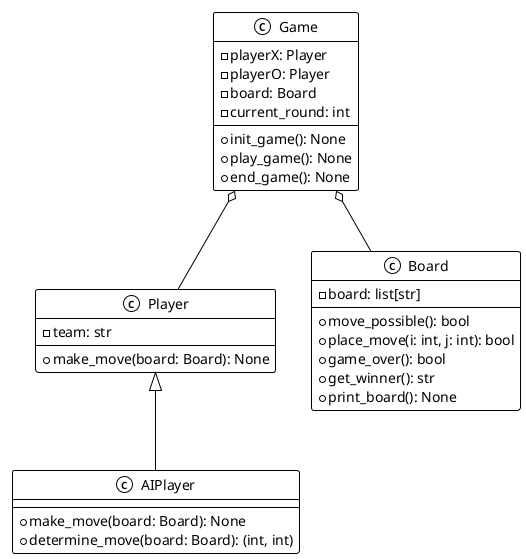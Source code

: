 @startuml Class diagram
!theme mono

class Game {
    - playerX: Player
    - playerO: Player
    - board: Board
    - current_round: int 

    + init_game(): None
    + play_game(): None
    + end_game(): None
}

class Player {
    - team: str

    + make_move(board: Board): None
}

class AIPlayer {
    + make_move(board: Board): None
    + determine_move(board: Board): (int, int)
}

class Board {
    - board: list[str]

    + move_possible(): bool 
    + place_move(i: int, j: int): bool
    + game_over(): bool 
    + get_winner(): str
    + print_board(): None
}

Game o-- Board 
Game o-- Player

Player <|-- AIPlayer

@enduml